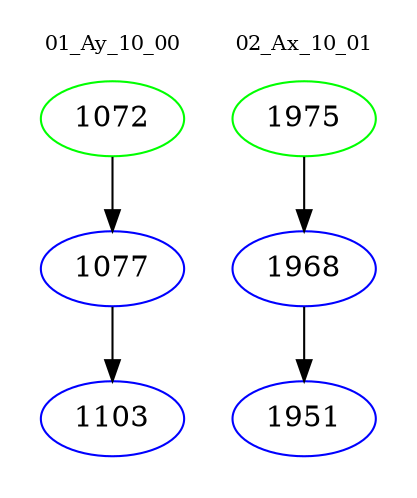 digraph{
subgraph cluster_0 {
color = white
label = "01_Ay_10_00";
fontsize=10;
T0_1072 [label="1072", color="green"]
T0_1072 -> T0_1077 [color="black"]
T0_1077 [label="1077", color="blue"]
T0_1077 -> T0_1103 [color="black"]
T0_1103 [label="1103", color="blue"]
}
subgraph cluster_1 {
color = white
label = "02_Ax_10_01";
fontsize=10;
T1_1975 [label="1975", color="green"]
T1_1975 -> T1_1968 [color="black"]
T1_1968 [label="1968", color="blue"]
T1_1968 -> T1_1951 [color="black"]
T1_1951 [label="1951", color="blue"]
}
}
